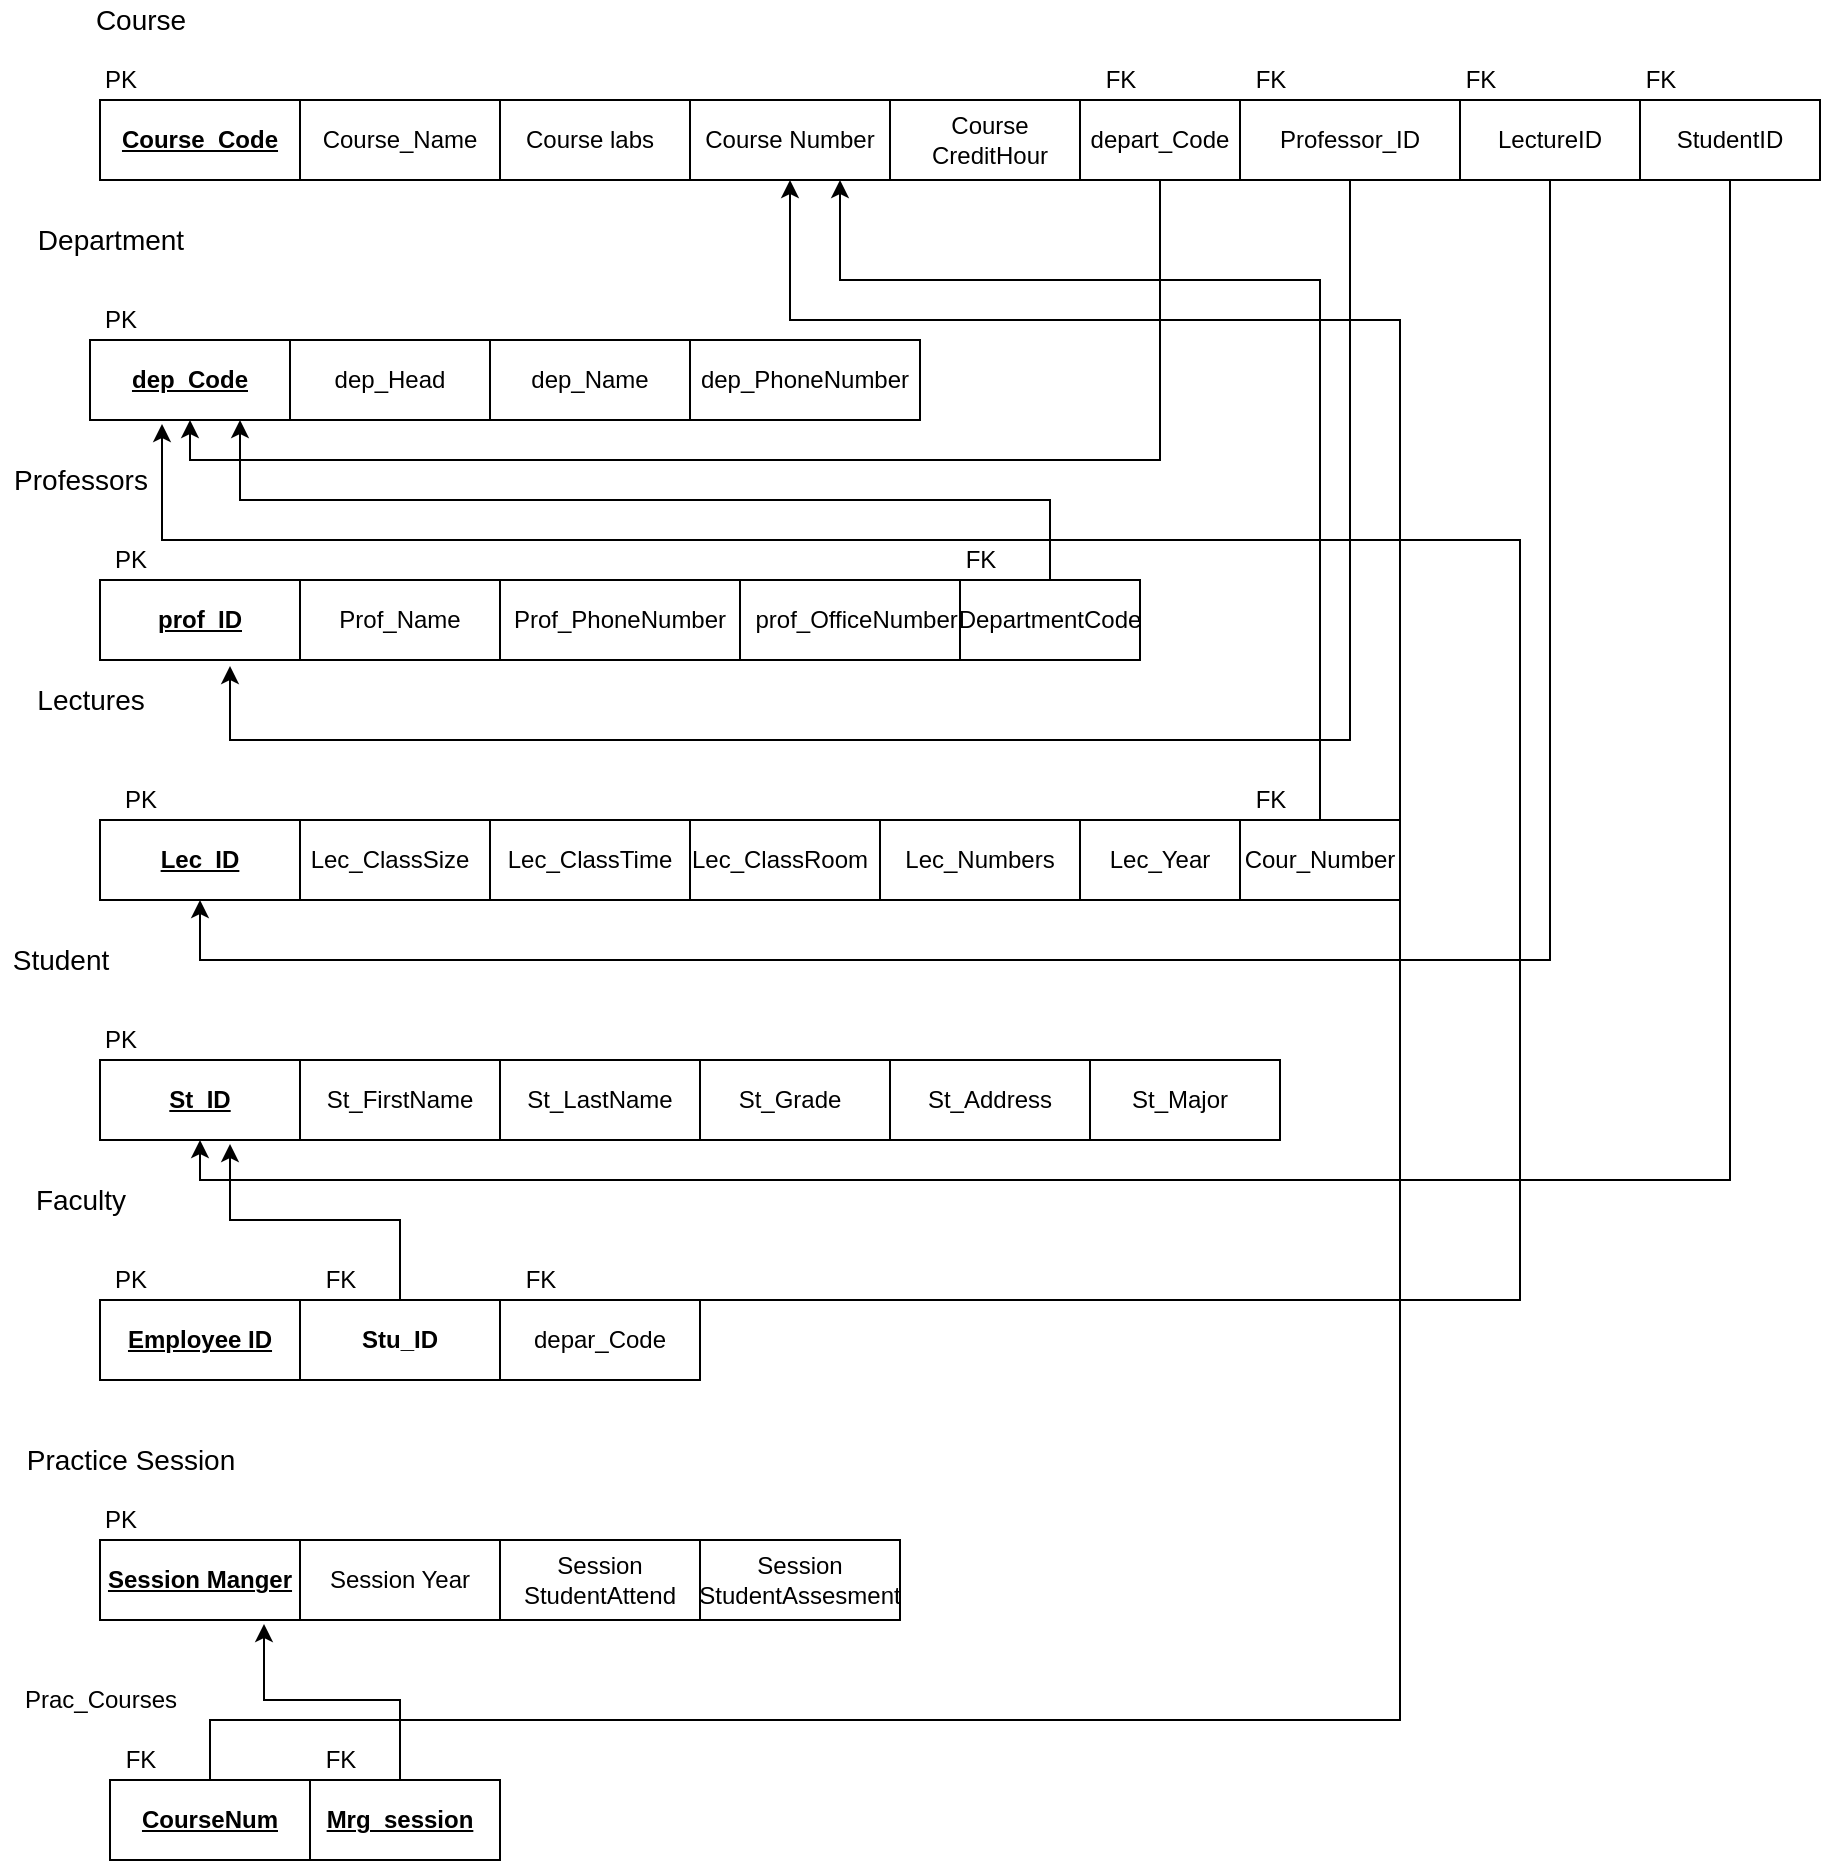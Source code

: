 <mxfile version="14.8.0" type="github">
  <diagram id="tPdBeaJNBS6OPgXlXy2B" name="Page-1">
    <mxGraphModel dx="868" dy="450" grid="1" gridSize="10" guides="1" tooltips="1" connect="1" arrows="1" fold="1" page="1" pageScale="1" pageWidth="850" pageHeight="1100" math="0" shadow="0">
      <root>
        <mxCell id="0" />
        <mxCell id="1" parent="0" />
        <mxCell id="xSEMYhF3w5aiA-4r7q8t-1" value="&lt;u&gt;&lt;b&gt;Course_Code&lt;/b&gt;&lt;/u&gt;" style="whiteSpace=wrap;html=1;align=center;" parent="1" vertex="1">
          <mxGeometry x="80" y="80" width="100" height="40" as="geometry" />
        </mxCell>
        <mxCell id="xSEMYhF3w5aiA-4r7q8t-2" value="&lt;font style=&quot;font-size: 14px&quot;&gt;Course&lt;/font&gt;" style="text;html=1;align=center;verticalAlign=middle;resizable=0;points=[];autosize=1;strokeColor=none;" parent="1" vertex="1">
          <mxGeometry x="70" y="30" width="60" height="20" as="geometry" />
        </mxCell>
        <mxCell id="xSEMYhF3w5aiA-4r7q8t-3" value="Course CreditHour" style="whiteSpace=wrap;html=1;align=center;" parent="1" vertex="1">
          <mxGeometry x="475" y="80" width="100" height="40" as="geometry" />
        </mxCell>
        <mxCell id="xSEMYhF3w5aiA-4r7q8t-4" value="Course Number" style="whiteSpace=wrap;html=1;align=center;" parent="1" vertex="1">
          <mxGeometry x="375" y="80" width="100" height="40" as="geometry" />
        </mxCell>
        <mxCell id="xSEMYhF3w5aiA-4r7q8t-5" value="Course labs" style="whiteSpace=wrap;html=1;align=center;" parent="1" vertex="1">
          <mxGeometry x="275" y="80" width="100" height="40" as="geometry" />
        </mxCell>
        <mxCell id="xSEMYhF3w5aiA-4r7q8t-6" value="Course_Name" style="whiteSpace=wrap;html=1;align=center;" parent="1" vertex="1">
          <mxGeometry x="180" y="80" width="100" height="40" as="geometry" />
        </mxCell>
        <mxCell id="xSEMYhF3w5aiA-4r7q8t-7" value="&lt;font style=&quot;font-size: 14px&quot;&gt;Department&lt;/font&gt;" style="text;html=1;align=center;verticalAlign=middle;resizable=0;points=[];autosize=1;strokeColor=none;" parent="1" vertex="1">
          <mxGeometry x="40" y="140" width="90" height="20" as="geometry" />
        </mxCell>
        <mxCell id="xSEMYhF3w5aiA-4r7q8t-8" value="dep_PhoneNumber" style="whiteSpace=wrap;html=1;align=center;" parent="1" vertex="1">
          <mxGeometry x="375" y="200" width="115" height="40" as="geometry" />
        </mxCell>
        <mxCell id="xSEMYhF3w5aiA-4r7q8t-9" value="dep_Name" style="whiteSpace=wrap;html=1;align=center;" parent="1" vertex="1">
          <mxGeometry x="275" y="200" width="100" height="40" as="geometry" />
        </mxCell>
        <mxCell id="xSEMYhF3w5aiA-4r7q8t-10" value="dep_Head" style="whiteSpace=wrap;html=1;align=center;" parent="1" vertex="1">
          <mxGeometry x="175" y="200" width="100" height="40" as="geometry" />
        </mxCell>
        <mxCell id="xSEMYhF3w5aiA-4r7q8t-11" value="&lt;b&gt;&lt;u&gt;dep_Code&lt;/u&gt;&lt;/b&gt;" style="whiteSpace=wrap;html=1;align=center;" parent="1" vertex="1">
          <mxGeometry x="75" y="200" width="100" height="40" as="geometry" />
        </mxCell>
        <mxCell id="xSEMYhF3w5aiA-4r7q8t-12" value="&lt;font style=&quot;font-size: 14px&quot;&gt;Professors&lt;/font&gt;" style="text;html=1;align=center;verticalAlign=middle;resizable=0;points=[];autosize=1;strokeColor=none;" parent="1" vertex="1">
          <mxGeometry x="30" y="260" width="80" height="20" as="geometry" />
        </mxCell>
        <mxCell id="xSEMYhF3w5aiA-4r7q8t-13" value="&amp;nbsp; &amp;nbsp; &amp;nbsp;prof_OfficeNumber" style="whiteSpace=wrap;html=1;align=center;" parent="1" vertex="1">
          <mxGeometry x="380" y="320" width="140" height="40" as="geometry" />
        </mxCell>
        <mxCell id="xSEMYhF3w5aiA-4r7q8t-14" value="Prof_PhoneNumber" style="whiteSpace=wrap;html=1;align=center;" parent="1" vertex="1">
          <mxGeometry x="280" y="320" width="120" height="40" as="geometry" />
        </mxCell>
        <mxCell id="xSEMYhF3w5aiA-4r7q8t-15" value="Prof_Name" style="whiteSpace=wrap;html=1;align=center;" parent="1" vertex="1">
          <mxGeometry x="180" y="320" width="100" height="40" as="geometry" />
        </mxCell>
        <mxCell id="xSEMYhF3w5aiA-4r7q8t-16" value="&lt;b&gt;&lt;u&gt;prof_ID&lt;/u&gt;&lt;/b&gt;" style="whiteSpace=wrap;html=1;align=center;" parent="1" vertex="1">
          <mxGeometry x="80" y="320" width="100" height="40" as="geometry" />
        </mxCell>
        <mxCell id="xSEMYhF3w5aiA-4r7q8t-17" value="&lt;font style=&quot;font-size: 14px&quot;&gt;Lectures&lt;/font&gt;" style="text;html=1;align=center;verticalAlign=middle;resizable=0;points=[];autosize=1;strokeColor=none;" parent="1" vertex="1">
          <mxGeometry x="40" y="370" width="70" height="20" as="geometry" />
        </mxCell>
        <mxCell id="xSEMYhF3w5aiA-4r7q8t-18" value="Lec_Numbers" style="whiteSpace=wrap;html=1;align=center;" parent="1" vertex="1">
          <mxGeometry x="470" y="440" width="100" height="40" as="geometry" />
        </mxCell>
        <mxCell id="xSEMYhF3w5aiA-4r7q8t-19" value="Lec_ClassRoom" style="whiteSpace=wrap;html=1;align=center;" parent="1" vertex="1">
          <mxGeometry x="370" y="440" width="100" height="40" as="geometry" />
        </mxCell>
        <mxCell id="xSEMYhF3w5aiA-4r7q8t-20" value="Lec_ClassTime" style="whiteSpace=wrap;html=1;align=center;" parent="1" vertex="1">
          <mxGeometry x="275" y="440" width="100" height="40" as="geometry" />
        </mxCell>
        <mxCell id="xSEMYhF3w5aiA-4r7q8t-21" value="Lec_ClassSize" style="whiteSpace=wrap;html=1;align=center;" parent="1" vertex="1">
          <mxGeometry x="175" y="440" width="100" height="40" as="geometry" />
        </mxCell>
        <mxCell id="xSEMYhF3w5aiA-4r7q8t-22" value="&lt;b&gt;&lt;u&gt;Lec_ID&lt;/u&gt;&lt;/b&gt;" style="whiteSpace=wrap;html=1;align=center;" parent="1" vertex="1">
          <mxGeometry x="80" y="440" width="100" height="40" as="geometry" />
        </mxCell>
        <mxCell id="xSEMYhF3w5aiA-4r7q8t-23" value="&lt;font style=&quot;font-size: 14px&quot;&gt;Student&lt;/font&gt;" style="text;html=1;align=center;verticalAlign=middle;resizable=0;points=[];autosize=1;strokeColor=none;" parent="1" vertex="1">
          <mxGeometry x="30" y="500" width="60" height="20" as="geometry" />
        </mxCell>
        <mxCell id="xSEMYhF3w5aiA-4r7q8t-24" value="St_Major" style="whiteSpace=wrap;html=1;align=center;" parent="1" vertex="1">
          <mxGeometry x="570" y="560" width="100" height="40" as="geometry" />
        </mxCell>
        <mxCell id="xSEMYhF3w5aiA-4r7q8t-25" value="St_Address" style="whiteSpace=wrap;html=1;align=center;" parent="1" vertex="1">
          <mxGeometry x="475" y="560" width="100" height="40" as="geometry" />
        </mxCell>
        <mxCell id="xSEMYhF3w5aiA-4r7q8t-26" value="St_Grade" style="whiteSpace=wrap;html=1;align=center;" parent="1" vertex="1">
          <mxGeometry x="375" y="560" width="100" height="40" as="geometry" />
        </mxCell>
        <mxCell id="xSEMYhF3w5aiA-4r7q8t-27" value="St_LastName" style="whiteSpace=wrap;html=1;align=center;" parent="1" vertex="1">
          <mxGeometry x="280" y="560" width="100" height="40" as="geometry" />
        </mxCell>
        <mxCell id="xSEMYhF3w5aiA-4r7q8t-28" value="St_FirstName" style="whiteSpace=wrap;html=1;align=center;" parent="1" vertex="1">
          <mxGeometry x="180" y="560" width="100" height="40" as="geometry" />
        </mxCell>
        <mxCell id="xSEMYhF3w5aiA-4r7q8t-29" value="&lt;b&gt;&lt;u&gt;St_ID&lt;/u&gt;&lt;/b&gt;" style="whiteSpace=wrap;html=1;align=center;" parent="1" vertex="1">
          <mxGeometry x="80" y="560" width="100" height="40" as="geometry" />
        </mxCell>
        <mxCell id="xSEMYhF3w5aiA-4r7q8t-30" value="&lt;font style=&quot;font-size: 14px&quot;&gt;Faculty&lt;/font&gt;" style="text;html=1;align=center;verticalAlign=middle;resizable=0;points=[];autosize=1;strokeColor=none;" parent="1" vertex="1">
          <mxGeometry x="40" y="620" width="60" height="20" as="geometry" />
        </mxCell>
        <mxCell id="xSEMYhF3w5aiA-4r7q8t-48" style="edgeStyle=orthogonalEdgeStyle;rounded=0;orthogonalLoop=1;jettySize=auto;html=1;exitX=0.5;exitY=0;exitDx=0;exitDy=0;entryX=0.65;entryY=1.05;entryDx=0;entryDy=0;entryPerimeter=0;" parent="1" source="xSEMYhF3w5aiA-4r7q8t-31" target="xSEMYhF3w5aiA-4r7q8t-29" edge="1">
          <mxGeometry relative="1" as="geometry" />
        </mxCell>
        <mxCell id="xSEMYhF3w5aiA-4r7q8t-31" value="&lt;b&gt;Stu_ID&lt;/b&gt;" style="whiteSpace=wrap;html=1;align=center;" parent="1" vertex="1">
          <mxGeometry x="180" y="680" width="100" height="40" as="geometry" />
        </mxCell>
        <mxCell id="xSEMYhF3w5aiA-4r7q8t-32" value="&lt;b&gt;&lt;u&gt;Employee ID&lt;/u&gt;&lt;/b&gt;" style="whiteSpace=wrap;html=1;align=center;" parent="1" vertex="1">
          <mxGeometry x="80" y="680" width="100" height="40" as="geometry" />
        </mxCell>
        <mxCell id="xSEMYhF3w5aiA-4r7q8t-33" value="&lt;font style=&quot;font-size: 14px&quot;&gt;Practice Session&lt;/font&gt;" style="text;html=1;align=center;verticalAlign=middle;resizable=0;points=[];autosize=1;strokeColor=none;" parent="1" vertex="1">
          <mxGeometry x="35" y="750" width="120" height="20" as="geometry" />
        </mxCell>
        <mxCell id="xSEMYhF3w5aiA-4r7q8t-36" value="Session StudentAssesment" style="whiteSpace=wrap;html=1;align=center;" parent="1" vertex="1">
          <mxGeometry x="380" y="800" width="100" height="40" as="geometry" />
        </mxCell>
        <mxCell id="xSEMYhF3w5aiA-4r7q8t-37" value="Session StudentAttend" style="whiteSpace=wrap;html=1;align=center;" parent="1" vertex="1">
          <mxGeometry x="280" y="800" width="100" height="40" as="geometry" />
        </mxCell>
        <mxCell id="xSEMYhF3w5aiA-4r7q8t-38" value="Session Year" style="whiteSpace=wrap;html=1;align=center;" parent="1" vertex="1">
          <mxGeometry x="180" y="800" width="100" height="40" as="geometry" />
        </mxCell>
        <mxCell id="xSEMYhF3w5aiA-4r7q8t-39" value="&lt;b&gt;&lt;u&gt;Session Manger&lt;/u&gt;&lt;/b&gt;" style="whiteSpace=wrap;html=1;align=center;" parent="1" vertex="1">
          <mxGeometry x="80" y="800" width="100" height="40" as="geometry" />
        </mxCell>
        <mxCell id="xSEMYhF3w5aiA-4r7q8t-40" value="PK" style="text;html=1;align=center;verticalAlign=middle;resizable=0;points=[];autosize=1;strokeColor=none;" parent="1" vertex="1">
          <mxGeometry x="75" y="60" width="30" height="20" as="geometry" />
        </mxCell>
        <mxCell id="xSEMYhF3w5aiA-4r7q8t-41" value="PK" style="text;html=1;align=center;verticalAlign=middle;resizable=0;points=[];autosize=1;strokeColor=none;" parent="1" vertex="1">
          <mxGeometry x="75" y="180" width="30" height="20" as="geometry" />
        </mxCell>
        <mxCell id="xSEMYhF3w5aiA-4r7q8t-43" value="PK" style="text;html=1;align=center;verticalAlign=middle;resizable=0;points=[];autosize=1;strokeColor=none;" parent="1" vertex="1">
          <mxGeometry x="80" y="300" width="30" height="20" as="geometry" />
        </mxCell>
        <mxCell id="xSEMYhF3w5aiA-4r7q8t-44" value="PK" style="text;html=1;align=center;verticalAlign=middle;resizable=0;points=[];autosize=1;strokeColor=none;" parent="1" vertex="1">
          <mxGeometry x="75" y="540" width="30" height="20" as="geometry" />
        </mxCell>
        <mxCell id="xSEMYhF3w5aiA-4r7q8t-45" value="PK" style="text;html=1;align=center;verticalAlign=middle;resizable=0;points=[];autosize=1;strokeColor=none;" parent="1" vertex="1">
          <mxGeometry x="80" y="660" width="30" height="20" as="geometry" />
        </mxCell>
        <mxCell id="xSEMYhF3w5aiA-4r7q8t-46" value="FK" style="text;html=1;align=center;verticalAlign=middle;resizable=0;points=[];autosize=1;strokeColor=none;" parent="1" vertex="1">
          <mxGeometry x="185" y="660" width="30" height="20" as="geometry" />
        </mxCell>
        <mxCell id="xSEMYhF3w5aiA-4r7q8t-47" value="PK" style="text;html=1;align=center;verticalAlign=middle;resizable=0;points=[];autosize=1;strokeColor=none;" parent="1" vertex="1">
          <mxGeometry x="75" y="780" width="30" height="20" as="geometry" />
        </mxCell>
        <mxCell id="qnBKkTvGEKNbfhF7fuxh-1" style="edgeStyle=orthogonalEdgeStyle;rounded=0;orthogonalLoop=1;jettySize=auto;html=1;exitX=0.5;exitY=1;exitDx=0;exitDy=0;entryX=0.5;entryY=1;entryDx=0;entryDy=0;" parent="1" source="xSEMYhF3w5aiA-4r7q8t-49" target="xSEMYhF3w5aiA-4r7q8t-11" edge="1">
          <mxGeometry relative="1" as="geometry" />
        </mxCell>
        <mxCell id="xSEMYhF3w5aiA-4r7q8t-49" value="depart_Code" style="whiteSpace=wrap;html=1;" parent="1" vertex="1">
          <mxGeometry x="570" y="80" width="80" height="40" as="geometry" />
        </mxCell>
        <mxCell id="xSEMYhF3w5aiA-4r7q8t-51" value="FK" style="text;html=1;align=center;verticalAlign=middle;resizable=0;points=[];autosize=1;strokeColor=none;" parent="1" vertex="1">
          <mxGeometry x="575" y="60" width="30" height="20" as="geometry" />
        </mxCell>
        <mxCell id="xSEMYhF3w5aiA-4r7q8t-80" style="edgeStyle=orthogonalEdgeStyle;rounded=0;orthogonalLoop=1;jettySize=auto;html=1;exitX=0.5;exitY=1;exitDx=0;exitDy=0;entryX=0.65;entryY=1.075;entryDx=0;entryDy=0;entryPerimeter=0;" parent="1" source="xSEMYhF3w5aiA-4r7q8t-53" target="xSEMYhF3w5aiA-4r7q8t-16" edge="1">
          <mxGeometry relative="1" as="geometry">
            <Array as="points">
              <mxPoint x="705" y="400" />
              <mxPoint x="145" y="400" />
            </Array>
          </mxGeometry>
        </mxCell>
        <mxCell id="xSEMYhF3w5aiA-4r7q8t-53" value="Professor_ID" style="whiteSpace=wrap;html=1;" parent="1" vertex="1">
          <mxGeometry x="650" y="80" width="110" height="40" as="geometry" />
        </mxCell>
        <mxCell id="xSEMYhF3w5aiA-4r7q8t-55" value="FK" style="text;html=1;align=center;verticalAlign=middle;resizable=0;points=[];autosize=1;strokeColor=none;" parent="1" vertex="1">
          <mxGeometry x="650" y="60" width="30" height="20" as="geometry" />
        </mxCell>
        <mxCell id="xSEMYhF3w5aiA-4r7q8t-56" value="Lec_Year" style="whiteSpace=wrap;html=1;" parent="1" vertex="1">
          <mxGeometry x="570" y="440" width="80" height="40" as="geometry" />
        </mxCell>
        <mxCell id="xSEMYhF3w5aiA-4r7q8t-81" style="edgeStyle=orthogonalEdgeStyle;rounded=0;orthogonalLoop=1;jettySize=auto;html=1;exitX=0.5;exitY=1;exitDx=0;exitDy=0;" parent="1" source="xSEMYhF3w5aiA-4r7q8t-59" edge="1">
          <mxGeometry relative="1" as="geometry">
            <Array as="points">
              <mxPoint x="805" y="510" />
              <mxPoint x="130" y="510" />
            </Array>
            <mxPoint x="130" y="480" as="targetPoint" />
          </mxGeometry>
        </mxCell>
        <mxCell id="xSEMYhF3w5aiA-4r7q8t-59" value="LectureID" style="whiteSpace=wrap;html=1;" parent="1" vertex="1">
          <mxGeometry x="760" y="80" width="90" height="40" as="geometry" />
        </mxCell>
        <mxCell id="qnBKkTvGEKNbfhF7fuxh-2" style="edgeStyle=orthogonalEdgeStyle;rounded=0;orthogonalLoop=1;jettySize=auto;html=1;exitX=0.5;exitY=1;exitDx=0;exitDy=0;entryX=0.5;entryY=1;entryDx=0;entryDy=0;" parent="1" source="xSEMYhF3w5aiA-4r7q8t-61" target="xSEMYhF3w5aiA-4r7q8t-29" edge="1">
          <mxGeometry relative="1" as="geometry" />
        </mxCell>
        <mxCell id="xSEMYhF3w5aiA-4r7q8t-61" value="StudentID" style="whiteSpace=wrap;html=1;" parent="1" vertex="1">
          <mxGeometry x="850" y="80" width="90" height="40" as="geometry" />
        </mxCell>
        <mxCell id="xSEMYhF3w5aiA-4r7q8t-63" value="FK" style="text;html=1;align=center;verticalAlign=middle;resizable=0;points=[];autosize=1;strokeColor=none;" parent="1" vertex="1">
          <mxGeometry x="755" y="60" width="30" height="20" as="geometry" />
        </mxCell>
        <mxCell id="xSEMYhF3w5aiA-4r7q8t-64" value="FK" style="text;html=1;align=center;verticalAlign=middle;resizable=0;points=[];autosize=1;strokeColor=none;" parent="1" vertex="1">
          <mxGeometry x="845" y="60" width="30" height="20" as="geometry" />
        </mxCell>
        <mxCell id="MRt_A07qOX-HTsnSjDZN-2" style="edgeStyle=orthogonalEdgeStyle;rounded=0;orthogonalLoop=1;jettySize=auto;html=1;exitX=0.5;exitY=0;exitDx=0;exitDy=0;entryX=0.75;entryY=1;entryDx=0;entryDy=0;" parent="1" source="xSEMYhF3w5aiA-4r7q8t-65" target="xSEMYhF3w5aiA-4r7q8t-11" edge="1">
          <mxGeometry relative="1" as="geometry" />
        </mxCell>
        <mxCell id="xSEMYhF3w5aiA-4r7q8t-65" value="DepartmentCode" style="whiteSpace=wrap;html=1;" parent="1" vertex="1">
          <mxGeometry x="510" y="320" width="90" height="40" as="geometry" />
        </mxCell>
        <mxCell id="xSEMYhF3w5aiA-4r7q8t-66" value="FK" style="text;html=1;align=center;verticalAlign=middle;resizable=0;points=[];autosize=1;strokeColor=none;" parent="1" vertex="1">
          <mxGeometry x="505" y="300" width="30" height="20" as="geometry" />
        </mxCell>
        <mxCell id="Y4Fdv76dtUk-jEDJRyDe-4" style="edgeStyle=orthogonalEdgeStyle;rounded=0;orthogonalLoop=1;jettySize=auto;html=1;exitX=0.5;exitY=0;exitDx=0;exitDy=0;entryX=0.36;entryY=1.05;entryDx=0;entryDy=0;entryPerimeter=0;" parent="1" source="xSEMYhF3w5aiA-4r7q8t-67" target="xSEMYhF3w5aiA-4r7q8t-11" edge="1">
          <mxGeometry relative="1" as="geometry">
            <Array as="points">
              <mxPoint x="790" y="680" />
              <mxPoint x="790" y="300" />
              <mxPoint x="111" y="300" />
            </Array>
          </mxGeometry>
        </mxCell>
        <mxCell id="xSEMYhF3w5aiA-4r7q8t-67" value="depar_Code" style="whiteSpace=wrap;html=1;" parent="1" vertex="1">
          <mxGeometry x="280" y="680" width="100" height="40" as="geometry" />
        </mxCell>
        <mxCell id="xSEMYhF3w5aiA-4r7q8t-68" value="FK" style="text;html=1;align=center;verticalAlign=middle;resizable=0;points=[];autosize=1;strokeColor=none;" parent="1" vertex="1">
          <mxGeometry x="285" y="660" width="30" height="20" as="geometry" />
        </mxCell>
        <mxCell id="xSEMYhF3w5aiA-4r7q8t-70" value="Prac_Courses" style="text;html=1;align=center;verticalAlign=middle;resizable=0;points=[];autosize=1;strokeColor=none;" parent="1" vertex="1">
          <mxGeometry x="35" y="870" width="90" height="20" as="geometry" />
        </mxCell>
        <mxCell id="xSEMYhF3w5aiA-4r7q8t-76" style="edgeStyle=orthogonalEdgeStyle;rounded=0;orthogonalLoop=1;jettySize=auto;html=1;exitX=0.5;exitY=0;exitDx=0;exitDy=0;entryX=0.82;entryY=1.05;entryDx=0;entryDy=0;entryPerimeter=0;" parent="1" source="xSEMYhF3w5aiA-4r7q8t-72" target="xSEMYhF3w5aiA-4r7q8t-39" edge="1">
          <mxGeometry relative="1" as="geometry" />
        </mxCell>
        <mxCell id="xSEMYhF3w5aiA-4r7q8t-72" value="&lt;b&gt;&lt;u&gt;Mrg_session&lt;/u&gt;&lt;/b&gt;" style="whiteSpace=wrap;html=1;align=center;" parent="1" vertex="1">
          <mxGeometry x="180" y="920" width="100" height="40" as="geometry" />
        </mxCell>
        <mxCell id="xSEMYhF3w5aiA-4r7q8t-77" style="edgeStyle=orthogonalEdgeStyle;rounded=0;orthogonalLoop=1;jettySize=auto;html=1;exitX=0.5;exitY=0;exitDx=0;exitDy=0;entryX=0.5;entryY=1;entryDx=0;entryDy=0;" parent="1" source="xSEMYhF3w5aiA-4r7q8t-73" target="xSEMYhF3w5aiA-4r7q8t-4" edge="1">
          <mxGeometry relative="1" as="geometry">
            <Array as="points">
              <mxPoint x="135" y="890" />
              <mxPoint x="730" y="890" />
              <mxPoint x="730" y="190" />
              <mxPoint x="425" y="190" />
            </Array>
          </mxGeometry>
        </mxCell>
        <mxCell id="xSEMYhF3w5aiA-4r7q8t-73" value="&lt;b&gt;&lt;u&gt;CourseNum&lt;/u&gt;&lt;/b&gt;" style="whiteSpace=wrap;html=1;align=center;" parent="1" vertex="1">
          <mxGeometry x="85" y="920" width="100" height="40" as="geometry" />
        </mxCell>
        <mxCell id="xSEMYhF3w5aiA-4r7q8t-74" value="FK" style="text;html=1;align=center;verticalAlign=middle;resizable=0;points=[];autosize=1;strokeColor=none;" parent="1" vertex="1">
          <mxGeometry x="85" y="900" width="30" height="20" as="geometry" />
        </mxCell>
        <mxCell id="xSEMYhF3w5aiA-4r7q8t-75" value="FK" style="text;html=1;align=center;verticalAlign=middle;resizable=0;points=[];autosize=1;strokeColor=none;" parent="1" vertex="1">
          <mxGeometry x="185" y="900" width="30" height="20" as="geometry" />
        </mxCell>
        <mxCell id="xSEMYhF3w5aiA-4r7q8t-83" value="PK" style="text;html=1;align=center;verticalAlign=middle;resizable=0;points=[];autosize=1;strokeColor=none;" parent="1" vertex="1">
          <mxGeometry x="85" y="420" width="30" height="20" as="geometry" />
        </mxCell>
        <mxCell id="Y4Fdv76dtUk-jEDJRyDe-3" style="edgeStyle=orthogonalEdgeStyle;rounded=0;orthogonalLoop=1;jettySize=auto;html=1;exitX=0.5;exitY=0;exitDx=0;exitDy=0;entryX=0.75;entryY=1;entryDx=0;entryDy=0;" parent="1" source="Y4Fdv76dtUk-jEDJRyDe-2" target="xSEMYhF3w5aiA-4r7q8t-4" edge="1">
          <mxGeometry relative="1" as="geometry">
            <Array as="points">
              <mxPoint x="690" y="170" />
              <mxPoint x="450" y="170" />
            </Array>
          </mxGeometry>
        </mxCell>
        <mxCell id="Y4Fdv76dtUk-jEDJRyDe-2" value="Cour_Number" style="whiteSpace=wrap;html=1;" parent="1" vertex="1">
          <mxGeometry x="650" y="440" width="80" height="40" as="geometry" />
        </mxCell>
        <mxCell id="Y4Fdv76dtUk-jEDJRyDe-5" value="FK" style="text;html=1;align=center;verticalAlign=middle;resizable=0;points=[];autosize=1;strokeColor=none;" parent="1" vertex="1">
          <mxGeometry x="650" y="420" width="30" height="20" as="geometry" />
        </mxCell>
      </root>
    </mxGraphModel>
  </diagram>
</mxfile>
